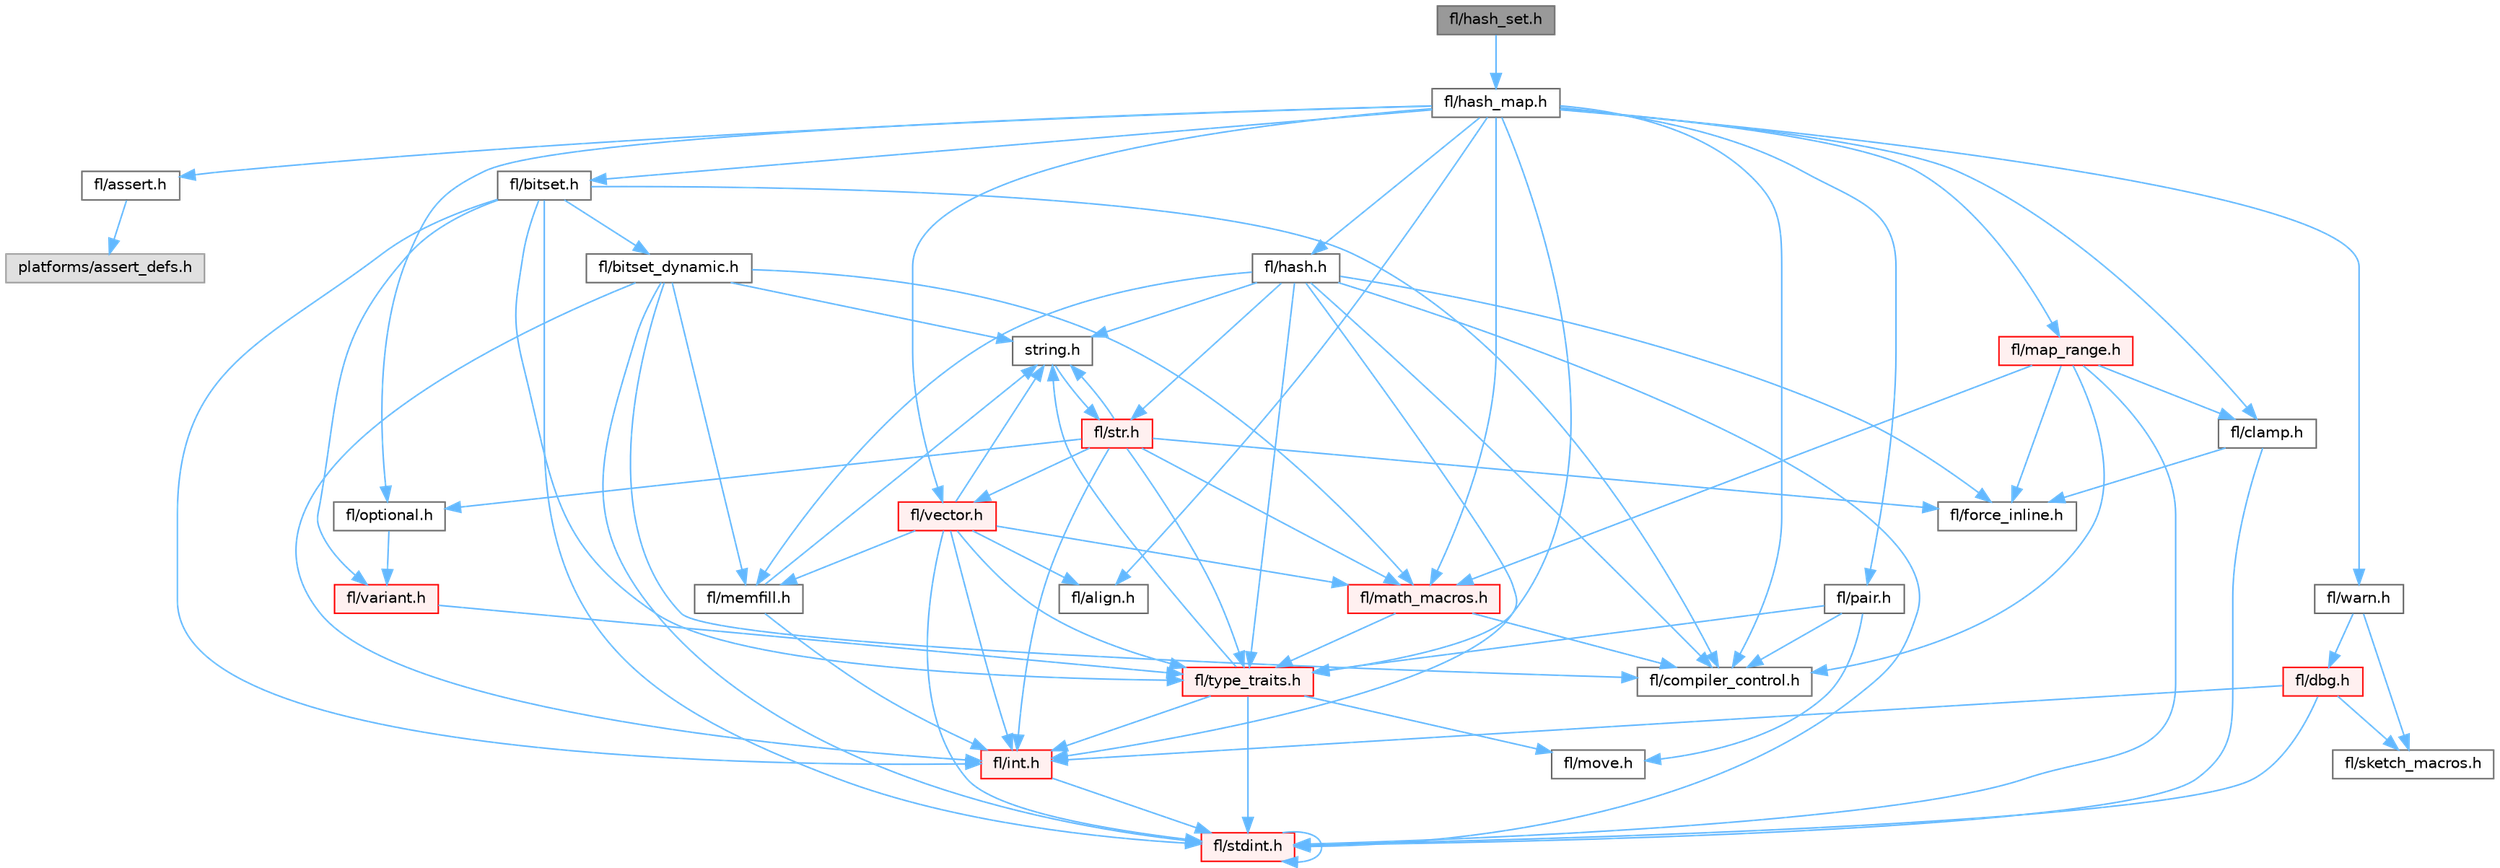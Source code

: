 digraph "fl/hash_set.h"
{
 // INTERACTIVE_SVG=YES
 // LATEX_PDF_SIZE
  bgcolor="transparent";
  edge [fontname=Helvetica,fontsize=10,labelfontname=Helvetica,labelfontsize=10];
  node [fontname=Helvetica,fontsize=10,shape=box,height=0.2,width=0.4];
  Node1 [id="Node000001",label="fl/hash_set.h",height=0.2,width=0.4,color="gray40", fillcolor="grey60", style="filled", fontcolor="black",tooltip=" "];
  Node1 -> Node2 [id="edge1_Node000001_Node000002",color="steelblue1",style="solid",tooltip=" "];
  Node2 [id="Node000002",label="fl/hash_map.h",height=0.2,width=0.4,color="grey40", fillcolor="white", style="filled",URL="$d6/d13/hash__map_8h.html",tooltip=" "];
  Node2 -> Node3 [id="edge2_Node000002_Node000003",color="steelblue1",style="solid",tooltip=" "];
  Node3 [id="Node000003",label="fl/assert.h",height=0.2,width=0.4,color="grey40", fillcolor="white", style="filled",URL="$dc/da7/assert_8h.html",tooltip=" "];
  Node3 -> Node4 [id="edge3_Node000003_Node000004",color="steelblue1",style="solid",tooltip=" "];
  Node4 [id="Node000004",label="platforms/assert_defs.h",height=0.2,width=0.4,color="grey60", fillcolor="#E0E0E0", style="filled",tooltip=" "];
  Node2 -> Node5 [id="edge4_Node000002_Node000005",color="steelblue1",style="solid",tooltip=" "];
  Node5 [id="Node000005",label="fl/bitset.h",height=0.2,width=0.4,color="grey40", fillcolor="white", style="filled",URL="$d1/d69/bitset_8h.html",tooltip=" "];
  Node5 -> Node6 [id="edge5_Node000005_Node000006",color="steelblue1",style="solid",tooltip=" "];
  Node6 [id="Node000006",label="fl/bitset_dynamic.h",height=0.2,width=0.4,color="grey40", fillcolor="white", style="filled",URL="$de/d7a/bitset__dynamic_8h.html",tooltip=" "];
  Node6 -> Node7 [id="edge6_Node000006_Node000007",color="steelblue1",style="solid",tooltip=" "];
  Node7 [id="Node000007",label="fl/stdint.h",height=0.2,width=0.4,color="red", fillcolor="#FFF0F0", style="filled",URL="$df/dd8/stdint_8h.html",tooltip=" "];
  Node7 -> Node7 [id="edge7_Node000007_Node000007",color="steelblue1",style="solid",tooltip=" "];
  Node6 -> Node9 [id="edge8_Node000006_Node000009",color="steelblue1",style="solid",tooltip=" "];
  Node9 [id="Node000009",label="fl/int.h",height=0.2,width=0.4,color="red", fillcolor="#FFF0F0", style="filled",URL="$d3/d7e/int_8h.html",tooltip=" "];
  Node9 -> Node7 [id="edge9_Node000009_Node000007",color="steelblue1",style="solid",tooltip=" "];
  Node6 -> Node11 [id="edge10_Node000006_Node000011",color="steelblue1",style="solid",tooltip=" "];
  Node11 [id="Node000011",label="string.h",height=0.2,width=0.4,color="grey40", fillcolor="white", style="filled",URL="$da/d66/string_8h.html",tooltip=" "];
  Node11 -> Node12 [id="edge11_Node000011_Node000012",color="steelblue1",style="solid",tooltip=" "];
  Node12 [id="Node000012",label="fl/str.h",height=0.2,width=0.4,color="red", fillcolor="#FFF0F0", style="filled",URL="$d1/d93/str_8h.html",tooltip=" "];
  Node12 -> Node9 [id="edge12_Node000012_Node000009",color="steelblue1",style="solid",tooltip=" "];
  Node12 -> Node11 [id="edge13_Node000012_Node000011",color="steelblue1",style="solid",tooltip=" "];
  Node12 -> Node19 [id="edge14_Node000012_Node000019",color="steelblue1",style="solid",tooltip=" "];
  Node19 [id="Node000019",label="fl/math_macros.h",height=0.2,width=0.4,color="red", fillcolor="#FFF0F0", style="filled",URL="$d8/db8/math__macros_8h.html",tooltip=" "];
  Node19 -> Node20 [id="edge15_Node000019_Node000020",color="steelblue1",style="solid",tooltip=" "];
  Node20 [id="Node000020",label="fl/compiler_control.h",height=0.2,width=0.4,color="grey40", fillcolor="white", style="filled",URL="$d4/d54/compiler__control_8h.html",tooltip=" "];
  Node19 -> Node21 [id="edge16_Node000019_Node000021",color="steelblue1",style="solid",tooltip=" "];
  Node21 [id="Node000021",label="fl/type_traits.h",height=0.2,width=0.4,color="red", fillcolor="#FFF0F0", style="filled",URL="$df/d63/type__traits_8h.html",tooltip=" "];
  Node21 -> Node11 [id="edge17_Node000021_Node000011",color="steelblue1",style="solid",tooltip=" "];
  Node21 -> Node7 [id="edge18_Node000021_Node000007",color="steelblue1",style="solid",tooltip=" "];
  Node21 -> Node23 [id="edge19_Node000021_Node000023",color="steelblue1",style="solid",tooltip=" "];
  Node23 [id="Node000023",label="fl/move.h",height=0.2,width=0.4,color="grey40", fillcolor="white", style="filled",URL="$d9/d83/move_8h.html",tooltip=" "];
  Node21 -> Node9 [id="edge20_Node000021_Node000009",color="steelblue1",style="solid",tooltip=" "];
  Node12 -> Node47 [id="edge21_Node000012_Node000047",color="steelblue1",style="solid",tooltip=" "];
  Node47 [id="Node000047",label="fl/optional.h",height=0.2,width=0.4,color="grey40", fillcolor="white", style="filled",URL="$dc/d62/optional_8h.html",tooltip=" "];
  Node47 -> Node48 [id="edge22_Node000047_Node000048",color="steelblue1",style="solid",tooltip=" "];
  Node48 [id="Node000048",label="fl/variant.h",height=0.2,width=0.4,color="red", fillcolor="#FFF0F0", style="filled",URL="$d6/d10/variant_8h.html",tooltip=" "];
  Node48 -> Node21 [id="edge23_Node000048_Node000021",color="steelblue1",style="solid",tooltip=" "];
  Node12 -> Node21 [id="edge24_Node000012_Node000021",color="steelblue1",style="solid",tooltip=" "];
  Node12 -> Node49 [id="edge25_Node000012_Node000049",color="steelblue1",style="solid",tooltip=" "];
  Node49 [id="Node000049",label="fl/vector.h",height=0.2,width=0.4,color="red", fillcolor="#FFF0F0", style="filled",URL="$d6/d68/vector_8h.html",tooltip=" "];
  Node49 -> Node7 [id="edge26_Node000049_Node000007",color="steelblue1",style="solid",tooltip=" "];
  Node49 -> Node9 [id="edge27_Node000049_Node000009",color="steelblue1",style="solid",tooltip=" "];
  Node49 -> Node11 [id="edge28_Node000049_Node000011",color="steelblue1",style="solid",tooltip=" "];
  Node49 -> Node19 [id="edge29_Node000049_Node000019",color="steelblue1",style="solid",tooltip=" "];
  Node49 -> Node36 [id="edge30_Node000049_Node000036",color="steelblue1",style="solid",tooltip=" "];
  Node36 [id="Node000036",label="fl/memfill.h",height=0.2,width=0.4,color="grey40", fillcolor="white", style="filled",URL="$d0/dda/memfill_8h.html",tooltip=" "];
  Node36 -> Node11 [id="edge31_Node000036_Node000011",color="steelblue1",style="solid",tooltip=" "];
  Node36 -> Node9 [id="edge32_Node000036_Node000009",color="steelblue1",style="solid",tooltip=" "];
  Node49 -> Node21 [id="edge33_Node000049_Node000021",color="steelblue1",style="solid",tooltip=" "];
  Node49 -> Node45 [id="edge34_Node000049_Node000045",color="steelblue1",style="solid",tooltip=" "];
  Node45 [id="Node000045",label="fl/align.h",height=0.2,width=0.4,color="grey40", fillcolor="white", style="filled",URL="$d1/ddf/align_8h.html",tooltip=" "];
  Node12 -> Node17 [id="edge35_Node000012_Node000017",color="steelblue1",style="solid",tooltip=" "];
  Node17 [id="Node000017",label="fl/force_inline.h",height=0.2,width=0.4,color="grey40", fillcolor="white", style="filled",URL="$d4/d64/force__inline_8h.html",tooltip=" "];
  Node6 -> Node19 [id="edge36_Node000006_Node000019",color="steelblue1",style="solid",tooltip=" "];
  Node6 -> Node36 [id="edge37_Node000006_Node000036",color="steelblue1",style="solid",tooltip=" "];
  Node6 -> Node20 [id="edge38_Node000006_Node000020",color="steelblue1",style="solid",tooltip=" "];
  Node5 -> Node21 [id="edge39_Node000005_Node000021",color="steelblue1",style="solid",tooltip=" "];
  Node5 -> Node48 [id="edge40_Node000005_Node000048",color="steelblue1",style="solid",tooltip=" "];
  Node5 -> Node7 [id="edge41_Node000005_Node000007",color="steelblue1",style="solid",tooltip=" "];
  Node5 -> Node9 [id="edge42_Node000005_Node000009",color="steelblue1",style="solid",tooltip=" "];
  Node5 -> Node20 [id="edge43_Node000005_Node000020",color="steelblue1",style="solid",tooltip=" "];
  Node2 -> Node16 [id="edge44_Node000002_Node000016",color="steelblue1",style="solid",tooltip=" "];
  Node16 [id="Node000016",label="fl/clamp.h",height=0.2,width=0.4,color="grey40", fillcolor="white", style="filled",URL="$d6/dd3/clamp_8h.html",tooltip=" "];
  Node16 -> Node7 [id="edge45_Node000016_Node000007",color="steelblue1",style="solid",tooltip=" "];
  Node16 -> Node17 [id="edge46_Node000016_Node000017",color="steelblue1",style="solid",tooltip=" "];
  Node2 -> Node54 [id="edge47_Node000002_Node000054",color="steelblue1",style="solid",tooltip=" "];
  Node54 [id="Node000054",label="fl/hash.h",height=0.2,width=0.4,color="grey40", fillcolor="white", style="filled",URL="$db/dfb/hash_8h.html",tooltip=" "];
  Node54 -> Node12 [id="edge48_Node000054_Node000012",color="steelblue1",style="solid",tooltip=" "];
  Node54 -> Node21 [id="edge49_Node000054_Node000021",color="steelblue1",style="solid",tooltip=" "];
  Node54 -> Node9 [id="edge50_Node000054_Node000009",color="steelblue1",style="solid",tooltip=" "];
  Node54 -> Node7 [id="edge51_Node000054_Node000007",color="steelblue1",style="solid",tooltip=" "];
  Node54 -> Node17 [id="edge52_Node000054_Node000017",color="steelblue1",style="solid",tooltip=" "];
  Node54 -> Node36 [id="edge53_Node000054_Node000036",color="steelblue1",style="solid",tooltip=" "];
  Node54 -> Node11 [id="edge54_Node000054_Node000011",color="steelblue1",style="solid",tooltip=" "];
  Node54 -> Node20 [id="edge55_Node000054_Node000020",color="steelblue1",style="solid",tooltip=" "];
  Node2 -> Node18 [id="edge56_Node000002_Node000018",color="steelblue1",style="solid",tooltip=" "];
  Node18 [id="Node000018",label="fl/map_range.h",height=0.2,width=0.4,color="red", fillcolor="#FFF0F0", style="filled",URL="$d1/d47/map__range_8h.html",tooltip=" "];
  Node18 -> Node7 [id="edge57_Node000018_Node000007",color="steelblue1",style="solid",tooltip=" "];
  Node18 -> Node16 [id="edge58_Node000018_Node000016",color="steelblue1",style="solid",tooltip=" "];
  Node18 -> Node17 [id="edge59_Node000018_Node000017",color="steelblue1",style="solid",tooltip=" "];
  Node18 -> Node19 [id="edge60_Node000018_Node000019",color="steelblue1",style="solid",tooltip=" "];
  Node18 -> Node20 [id="edge61_Node000018_Node000020",color="steelblue1",style="solid",tooltip=" "];
  Node2 -> Node47 [id="edge62_Node000002_Node000047",color="steelblue1",style="solid",tooltip=" "];
  Node2 -> Node55 [id="edge63_Node000002_Node000055",color="steelblue1",style="solid",tooltip=" "];
  Node55 [id="Node000055",label="fl/pair.h",height=0.2,width=0.4,color="grey40", fillcolor="white", style="filled",URL="$d3/d41/pair_8h.html",tooltip=" "];
  Node55 -> Node23 [id="edge64_Node000055_Node000023",color="steelblue1",style="solid",tooltip=" "];
  Node55 -> Node20 [id="edge65_Node000055_Node000020",color="steelblue1",style="solid",tooltip=" "];
  Node55 -> Node21 [id="edge66_Node000055_Node000021",color="steelblue1",style="solid",tooltip=" "];
  Node2 -> Node21 [id="edge67_Node000002_Node000021",color="steelblue1",style="solid",tooltip=" "];
  Node2 -> Node49 [id="edge68_Node000002_Node000049",color="steelblue1",style="solid",tooltip=" "];
  Node2 -> Node56 [id="edge69_Node000002_Node000056",color="steelblue1",style="solid",tooltip=" "];
  Node56 [id="Node000056",label="fl/warn.h",height=0.2,width=0.4,color="grey40", fillcolor="white", style="filled",URL="$de/d77/warn_8h.html",tooltip=" "];
  Node56 -> Node57 [id="edge70_Node000056_Node000057",color="steelblue1",style="solid",tooltip=" "];
  Node57 [id="Node000057",label="fl/dbg.h",height=0.2,width=0.4,color="red", fillcolor="#FFF0F0", style="filled",URL="$d6/d01/dbg_8h.html",tooltip=" "];
  Node57 -> Node67 [id="edge71_Node000057_Node000067",color="steelblue1",style="solid",tooltip=" "];
  Node67 [id="Node000067",label="fl/sketch_macros.h",height=0.2,width=0.4,color="grey40", fillcolor="white", style="filled",URL="$d1/dbc/sketch__macros_8h.html",tooltip=" "];
  Node57 -> Node9 [id="edge72_Node000057_Node000009",color="steelblue1",style="solid",tooltip=" "];
  Node57 -> Node7 [id="edge73_Node000057_Node000007",color="steelblue1",style="solid",tooltip=" "];
  Node56 -> Node67 [id="edge74_Node000056_Node000067",color="steelblue1",style="solid",tooltip=" "];
  Node2 -> Node45 [id="edge75_Node000002_Node000045",color="steelblue1",style="solid",tooltip=" "];
  Node2 -> Node20 [id="edge76_Node000002_Node000020",color="steelblue1",style="solid",tooltip=" "];
  Node2 -> Node19 [id="edge77_Node000002_Node000019",color="steelblue1",style="solid",tooltip=" "];
}
